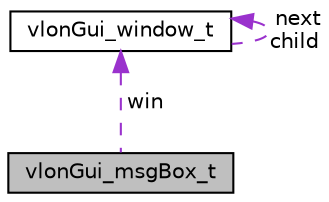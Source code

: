 digraph "vlonGui_msgBox_t"
{
  edge [fontname="Helvetica",fontsize="10",labelfontname="Helvetica",labelfontsize="10"];
  node [fontname="Helvetica",fontsize="10",shape=record];
  Node1 [label="vlonGui_msgBox_t",height=0.2,width=0.4,color="black", fillcolor="grey75", style="filled", fontcolor="black"];
  Node2 -> Node1 [dir="back",color="darkorchid3",fontsize="10",style="dashed",label=" win" ,fontname="Helvetica"];
  Node2 [label="vlonGui_window_t",height=0.2,width=0.4,color="black", fillcolor="white", style="filled",URL="$structvlonGui__window__t.html",tooltip="hfdugfgofugufuoauogu "];
  Node2 -> Node2 [dir="back",color="darkorchid3",fontsize="10",style="dashed",label=" next\nchild" ,fontname="Helvetica"];
}
